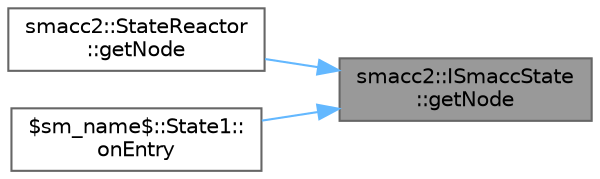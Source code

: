 digraph "smacc2::ISmaccState::getNode"
{
 // LATEX_PDF_SIZE
  bgcolor="transparent";
  edge [fontname=Helvetica,fontsize=10,labelfontname=Helvetica,labelfontsize=10];
  node [fontname=Helvetica,fontsize=10,shape=box,height=0.2,width=0.4];
  rankdir="RL";
  Node1 [label="smacc2::ISmaccState\l::getNode",height=0.2,width=0.4,color="gray40", fillcolor="grey60", style="filled", fontcolor="black",tooltip=" "];
  Node1 -> Node2 [dir="back",color="steelblue1",style="solid"];
  Node2 [label="smacc2::StateReactor\l::getNode",height=0.2,width=0.4,color="grey40", fillcolor="white", style="filled",URL="$classsmacc2_1_1StateReactor.html#acb7d2dd5a30b0dca90366f4f791c7d5d",tooltip=" "];
  Node1 -> Node3 [dir="back",color="steelblue1",style="solid"];
  Node3 [label="$sm_name$::State1::\lonEntry",height=0.2,width=0.4,color="grey40", fillcolor="white", style="filled",URL="$struct_0bsm__name_0b_1_1State1.html#af993be06b14d09c84e742325b315580c",tooltip=" "];
}
